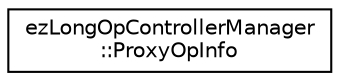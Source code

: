 digraph "Graphical Class Hierarchy"
{
 // LATEX_PDF_SIZE
  edge [fontname="Helvetica",fontsize="10",labelfontname="Helvetica",labelfontsize="10"];
  node [fontname="Helvetica",fontsize="10",shape=record];
  rankdir="LR";
  Node0 [label="ezLongOpControllerManager\l::ProxyOpInfo",height=0.2,width=0.4,color="black", fillcolor="white", style="filled",URL="$de/d05/structez_long_op_controller_manager_1_1_proxy_op_info.htm",tooltip="Holds all information about the proxy long op on the editor side."];
}
